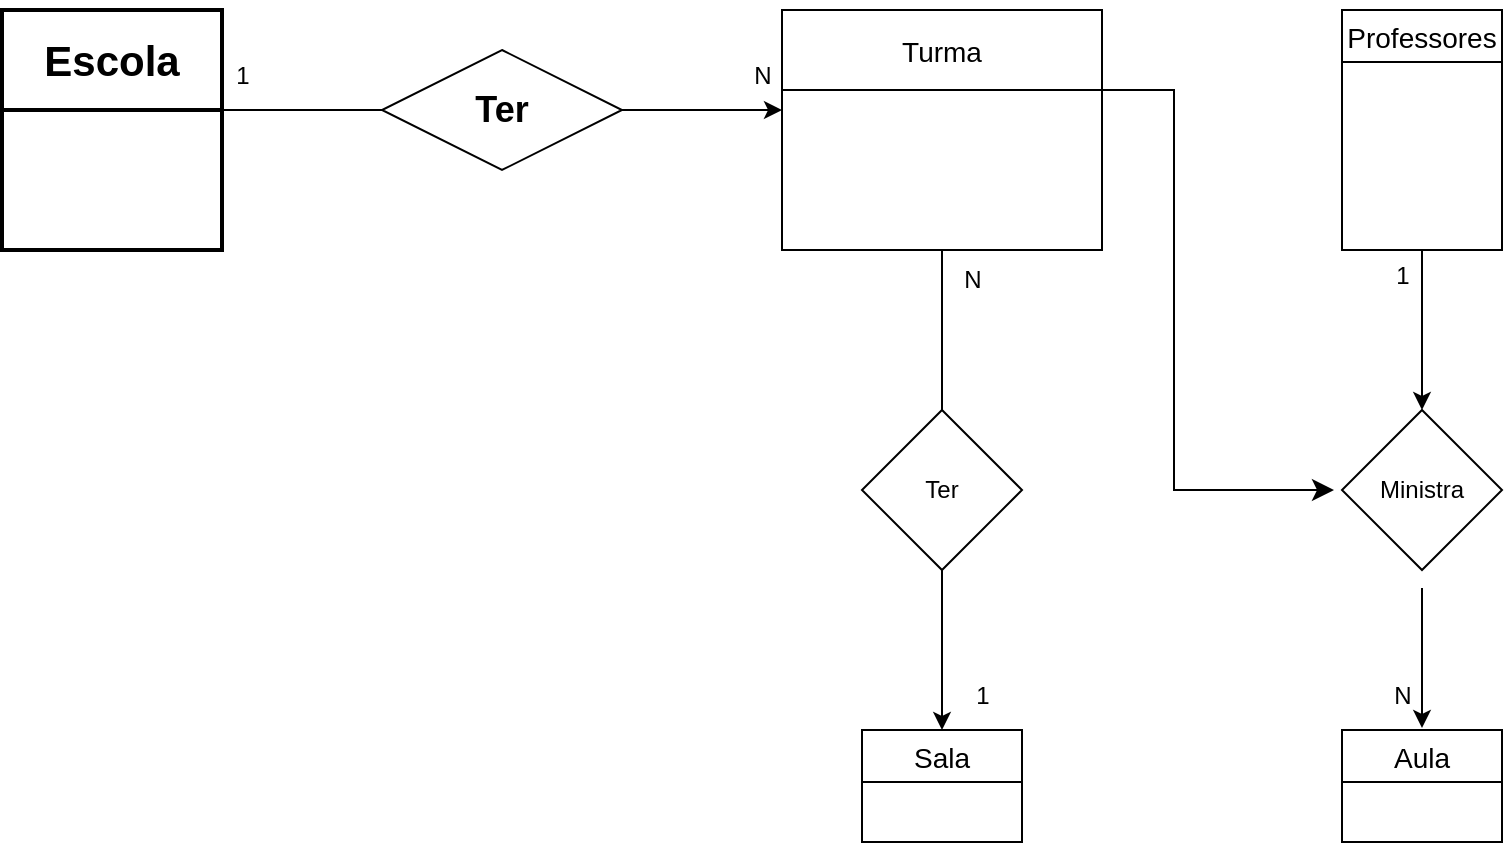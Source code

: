 <mxfile version="21.6.9" type="github">
  <diagram id="R2lEEEUBdFMjLlhIrx00" name="Page-1">
    <mxGraphModel dx="1434" dy="718" grid="1" gridSize="10" guides="1" tooltips="1" connect="1" arrows="1" fold="1" page="1" pageScale="1" pageWidth="850" pageHeight="1100" math="0" shadow="0" extFonts="Permanent Marker^https://fonts.googleapis.com/css?family=Permanent+Marker">
      <root>
        <mxCell id="0" />
        <mxCell id="1" parent="0" />
        <mxCell id="1IHhobHawlPW_kMoUsww-4" value="&lt;h2&gt;Escola&lt;br&gt;&lt;/h2&gt;" style="swimlane;childLayout=stackLayout;horizontal=1;startSize=50;horizontalStack=0;rounded=1;fontSize=14;fontStyle=0;strokeWidth=2;resizeParent=0;resizeLast=1;shadow=0;dashed=0;align=center;arcSize=0;whiteSpace=wrap;html=1;" vertex="1" parent="1">
          <mxGeometry x="10" y="40" width="110" height="120" as="geometry">
            <mxRectangle x="10" y="40" width="110" height="70" as="alternateBounds" />
          </mxGeometry>
        </mxCell>
        <mxCell id="1IHhobHawlPW_kMoUsww-18" value="Turma" style="swimlane;fontStyle=0;childLayout=stackLayout;horizontal=1;startSize=40;horizontalStack=0;resizeParent=1;resizeParentMax=0;resizeLast=0;collapsible=1;marginBottom=0;align=center;fontSize=14;" vertex="1" parent="1">
          <mxGeometry x="400" y="40" width="160" height="120" as="geometry" />
        </mxCell>
        <mxCell id="1IHhobHawlPW_kMoUsww-31" value="" style="endArrow=none;html=1;rounded=0;exitX=0.5;exitY=1;exitDx=0;exitDy=0;entryX=0.5;entryY=0;entryDx=0;entryDy=0;entryPerimeter=0;" edge="1" parent="1" source="1IHhobHawlPW_kMoUsww-18" target="1IHhobHawlPW_kMoUsww-36">
          <mxGeometry relative="1" as="geometry">
            <mxPoint x="455" y="158" as="sourcePoint" />
            <mxPoint x="545" y="238" as="targetPoint" />
          </mxGeometry>
        </mxCell>
        <mxCell id="1IHhobHawlPW_kMoUsww-33" value="" style="resizable=0;html=1;whiteSpace=wrap;align=right;verticalAlign=bottom;" connectable="0" vertex="1" parent="1IHhobHawlPW_kMoUsww-31">
          <mxGeometry x="1" relative="1" as="geometry">
            <mxPoint y="-110" as="offset" />
          </mxGeometry>
        </mxCell>
        <mxCell id="1IHhobHawlPW_kMoUsww-34" value="N" style="text;html=1;align=center;verticalAlign=middle;resizable=0;points=[];autosize=1;strokeColor=none;fillColor=none;" vertex="1" parent="1">
          <mxGeometry x="480" y="160" width="30" height="30" as="geometry" />
        </mxCell>
        <mxCell id="1IHhobHawlPW_kMoUsww-41" style="edgeStyle=none;rounded=0;orthogonalLoop=1;jettySize=auto;html=1;exitX=0.5;exitY=1;exitDx=0;exitDy=0;" edge="1" parent="1" source="1IHhobHawlPW_kMoUsww-36">
          <mxGeometry relative="1" as="geometry">
            <mxPoint x="480" y="400" as="targetPoint" />
          </mxGeometry>
        </mxCell>
        <mxCell id="1IHhobHawlPW_kMoUsww-36" value="Ter" style="rhombus;whiteSpace=wrap;html=1;" vertex="1" parent="1">
          <mxGeometry x="440" y="240" width="80" height="80" as="geometry" />
        </mxCell>
        <mxCell id="1IHhobHawlPW_kMoUsww-39" value="" style="endArrow=none;html=1;rounded=0;exitX=1;exitY=0.417;exitDx=0;exitDy=0;exitPerimeter=0;" edge="1" parent="1" source="1IHhobHawlPW_kMoUsww-4" target="1IHhobHawlPW_kMoUsww-10">
          <mxGeometry relative="1" as="geometry">
            <mxPoint x="120" y="90" as="sourcePoint" />
            <mxPoint x="250" y="90" as="targetPoint" />
            <Array as="points" />
          </mxGeometry>
        </mxCell>
        <mxCell id="1IHhobHawlPW_kMoUsww-42" style="edgeStyle=none;rounded=0;orthogonalLoop=1;jettySize=auto;html=1;exitX=1;exitY=0.5;exitDx=0;exitDy=0;" edge="1" parent="1" source="1IHhobHawlPW_kMoUsww-10">
          <mxGeometry relative="1" as="geometry">
            <mxPoint x="400" y="90" as="targetPoint" />
          </mxGeometry>
        </mxCell>
        <mxCell id="1IHhobHawlPW_kMoUsww-10" value="&lt;h2&gt;Ter&lt;br&gt;&lt;/h2&gt;" style="shape=rhombus;perimeter=rhombusPerimeter;whiteSpace=wrap;html=1;align=center;" vertex="1" parent="1">
          <mxGeometry x="200" y="60" width="120" height="60" as="geometry" />
        </mxCell>
        <mxCell id="1IHhobHawlPW_kMoUsww-44" value="1" style="text;html=1;align=center;verticalAlign=middle;resizable=0;points=[];autosize=1;strokeColor=none;fillColor=none;" vertex="1" parent="1">
          <mxGeometry x="115" y="58" width="30" height="30" as="geometry" />
        </mxCell>
        <mxCell id="1IHhobHawlPW_kMoUsww-45" value="N" style="text;html=1;align=center;verticalAlign=middle;resizable=0;points=[];autosize=1;strokeColor=none;fillColor=none;" vertex="1" parent="1">
          <mxGeometry x="375" y="58" width="30" height="30" as="geometry" />
        </mxCell>
        <mxCell id="1IHhobHawlPW_kMoUsww-48" value="Sala" style="swimlane;fontStyle=0;childLayout=stackLayout;horizontal=1;startSize=26;horizontalStack=0;resizeParent=1;resizeParentMax=0;resizeLast=0;collapsible=1;marginBottom=0;align=center;fontSize=14;" vertex="1" parent="1">
          <mxGeometry x="440" y="400" width="80" height="56" as="geometry" />
        </mxCell>
        <mxCell id="1IHhobHawlPW_kMoUsww-52" value="1" style="text;html=1;align=center;verticalAlign=middle;resizable=0;points=[];autosize=1;strokeColor=none;fillColor=none;" vertex="1" parent="1">
          <mxGeometry x="485" y="368" width="30" height="30" as="geometry" />
        </mxCell>
        <mxCell id="1IHhobHawlPW_kMoUsww-77" style="edgeStyle=none;rounded=0;orthogonalLoop=1;jettySize=auto;html=1;exitX=0.5;exitY=1;exitDx=0;exitDy=0;" edge="1" parent="1">
          <mxGeometry relative="1" as="geometry">
            <mxPoint x="720" y="399" as="targetPoint" />
            <mxPoint x="720" y="329" as="sourcePoint" />
          </mxGeometry>
        </mxCell>
        <mxCell id="1IHhobHawlPW_kMoUsww-55" value="Ministra" style="rhombus;whiteSpace=wrap;html=1;" vertex="1" parent="1">
          <mxGeometry x="680" y="240" width="80" height="80" as="geometry" />
        </mxCell>
        <mxCell id="1IHhobHawlPW_kMoUsww-79" style="edgeStyle=none;rounded=0;orthogonalLoop=1;jettySize=auto;html=1;exitX=0.5;exitY=1;exitDx=0;exitDy=0;" edge="1" parent="1" source="1IHhobHawlPW_kMoUsww-58" target="1IHhobHawlPW_kMoUsww-55">
          <mxGeometry relative="1" as="geometry" />
        </mxCell>
        <mxCell id="1IHhobHawlPW_kMoUsww-58" value="Professores" style="swimlane;fontStyle=0;childLayout=stackLayout;horizontal=1;startSize=26;horizontalStack=0;resizeParent=1;resizeParentMax=0;resizeLast=0;collapsible=1;marginBottom=0;align=center;fontSize=14;" vertex="1" parent="1">
          <mxGeometry x="680" y="40" width="80" height="120" as="geometry" />
        </mxCell>
        <mxCell id="1IHhobHawlPW_kMoUsww-65" value="Aula" style="swimlane;fontStyle=0;childLayout=stackLayout;horizontal=1;startSize=26;horizontalStack=0;resizeParent=1;resizeParentMax=0;resizeLast=0;collapsible=1;marginBottom=0;align=center;fontSize=14;" vertex="1" parent="1">
          <mxGeometry x="680" y="400" width="80" height="56" as="geometry" />
        </mxCell>
        <mxCell id="1IHhobHawlPW_kMoUsww-75" value="" style="edgeStyle=segmentEdgeStyle;endArrow=classic;html=1;curved=0;rounded=0;endSize=8;startSize=8;sourcePerimeterSpacing=0;targetPerimeterSpacing=0;" edge="1" parent="1">
          <mxGeometry width="100" relative="1" as="geometry">
            <mxPoint x="546" y="80" as="sourcePoint" />
            <mxPoint x="676" y="280" as="targetPoint" />
            <Array as="points">
              <mxPoint x="596" y="80" />
              <mxPoint x="596" y="280" />
            </Array>
          </mxGeometry>
        </mxCell>
        <mxCell id="1IHhobHawlPW_kMoUsww-82" value="1" style="text;html=1;align=center;verticalAlign=middle;resizable=0;points=[];autosize=1;strokeColor=none;fillColor=none;" vertex="1" parent="1">
          <mxGeometry x="695" y="158" width="30" height="30" as="geometry" />
        </mxCell>
        <mxCell id="1IHhobHawlPW_kMoUsww-83" value="N" style="text;html=1;align=center;verticalAlign=middle;resizable=0;points=[];autosize=1;strokeColor=none;fillColor=none;" vertex="1" parent="1">
          <mxGeometry x="695" y="368" width="30" height="30" as="geometry" />
        </mxCell>
      </root>
    </mxGraphModel>
  </diagram>
</mxfile>
